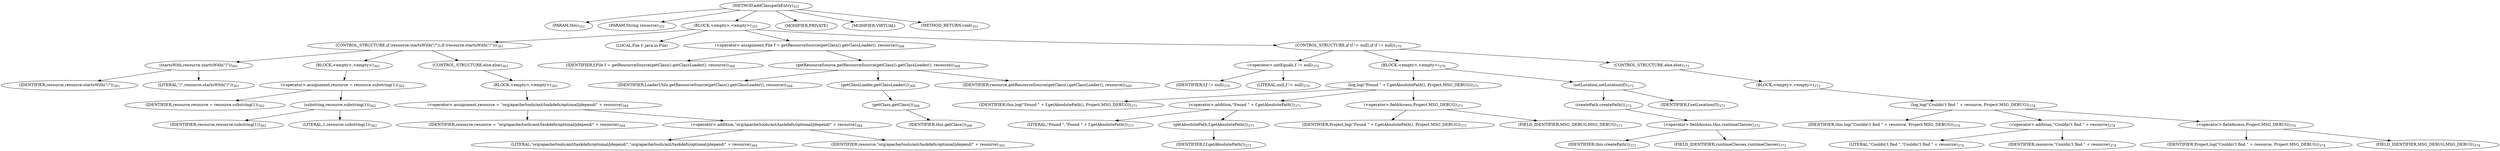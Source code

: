 digraph "addClasspathEntry" {  
"521" [label = <(METHOD,addClasspathEntry)<SUB>351</SUB>> ]
"21" [label = <(PARAM,this)<SUB>351</SUB>> ]
"522" [label = <(PARAM,String resource)<SUB>351</SUB>> ]
"523" [label = <(BLOCK,&lt;empty&gt;,&lt;empty&gt;)<SUB>351</SUB>> ]
"524" [label = <(CONTROL_STRUCTURE,if (resource.startsWith(&quot;/&quot;)),if (resource.startsWith(&quot;/&quot;)))<SUB>361</SUB>> ]
"525" [label = <(startsWith,resource.startsWith(&quot;/&quot;))<SUB>361</SUB>> ]
"526" [label = <(IDENTIFIER,resource,resource.startsWith(&quot;/&quot;))<SUB>361</SUB>> ]
"527" [label = <(LITERAL,&quot;/&quot;,resource.startsWith(&quot;/&quot;))<SUB>361</SUB>> ]
"528" [label = <(BLOCK,&lt;empty&gt;,&lt;empty&gt;)<SUB>361</SUB>> ]
"529" [label = <(&lt;operator&gt;.assignment,resource = resource.substring(1))<SUB>362</SUB>> ]
"530" [label = <(IDENTIFIER,resource,resource = resource.substring(1))<SUB>362</SUB>> ]
"531" [label = <(substring,resource.substring(1))<SUB>362</SUB>> ]
"532" [label = <(IDENTIFIER,resource,resource.substring(1))<SUB>362</SUB>> ]
"533" [label = <(LITERAL,1,resource.substring(1))<SUB>362</SUB>> ]
"534" [label = <(CONTROL_STRUCTURE,else,else)<SUB>363</SUB>> ]
"535" [label = <(BLOCK,&lt;empty&gt;,&lt;empty&gt;)<SUB>363</SUB>> ]
"536" [label = <(&lt;operator&gt;.assignment,resource = &quot;org/apache/tools/ant/taskdefs/optional/jdepend/&quot; + resource)<SUB>364</SUB>> ]
"537" [label = <(IDENTIFIER,resource,resource = &quot;org/apache/tools/ant/taskdefs/optional/jdepend/&quot; + resource)<SUB>364</SUB>> ]
"538" [label = <(&lt;operator&gt;.addition,&quot;org/apache/tools/ant/taskdefs/optional/jdepend/&quot; + resource)<SUB>364</SUB>> ]
"539" [label = <(LITERAL,&quot;org/apache/tools/ant/taskdefs/optional/jdepend/&quot;,&quot;org/apache/tools/ant/taskdefs/optional/jdepend/&quot; + resource)<SUB>364</SUB>> ]
"540" [label = <(IDENTIFIER,resource,&quot;org/apache/tools/ant/taskdefs/optional/jdepend/&quot; + resource)<SUB>365</SUB>> ]
"541" [label = <(LOCAL,File f: java.io.File)> ]
"542" [label = <(&lt;operator&gt;.assignment,File f = getResourceSource(getClass().getClassLoader(), resource))<SUB>368</SUB>> ]
"543" [label = <(IDENTIFIER,f,File f = getResourceSource(getClass().getClassLoader(), resource))<SUB>368</SUB>> ]
"544" [label = <(getResourceSource,getResourceSource(getClass().getClassLoader(), resource))<SUB>368</SUB>> ]
"545" [label = <(IDENTIFIER,LoaderUtils,getResourceSource(getClass().getClassLoader(), resource))<SUB>368</SUB>> ]
"546" [label = <(getClassLoader,getClassLoader())<SUB>368</SUB>> ]
"547" [label = <(getClass,getClass())<SUB>368</SUB>> ]
"20" [label = <(IDENTIFIER,this,getClass())<SUB>368</SUB>> ]
"548" [label = <(IDENTIFIER,resource,getResourceSource(getClass().getClassLoader(), resource))<SUB>369</SUB>> ]
"549" [label = <(CONTROL_STRUCTURE,if (f != null),if (f != null))<SUB>370</SUB>> ]
"550" [label = <(&lt;operator&gt;.notEquals,f != null)<SUB>370</SUB>> ]
"551" [label = <(IDENTIFIER,f,f != null)<SUB>370</SUB>> ]
"552" [label = <(LITERAL,null,f != null)<SUB>370</SUB>> ]
"553" [label = <(BLOCK,&lt;empty&gt;,&lt;empty&gt;)<SUB>370</SUB>> ]
"554" [label = <(log,log(&quot;Found &quot; + f.getAbsolutePath(), Project.MSG_DEBUG))<SUB>371</SUB>> ]
"22" [label = <(IDENTIFIER,this,log(&quot;Found &quot; + f.getAbsolutePath(), Project.MSG_DEBUG))<SUB>371</SUB>> ]
"555" [label = <(&lt;operator&gt;.addition,&quot;Found &quot; + f.getAbsolutePath())<SUB>371</SUB>> ]
"556" [label = <(LITERAL,&quot;Found &quot;,&quot;Found &quot; + f.getAbsolutePath())<SUB>371</SUB>> ]
"557" [label = <(getAbsolutePath,f.getAbsolutePath())<SUB>371</SUB>> ]
"558" [label = <(IDENTIFIER,f,f.getAbsolutePath())<SUB>371</SUB>> ]
"559" [label = <(&lt;operator&gt;.fieldAccess,Project.MSG_DEBUG)<SUB>371</SUB>> ]
"560" [label = <(IDENTIFIER,Project,log(&quot;Found &quot; + f.getAbsolutePath(), Project.MSG_DEBUG))<SUB>371</SUB>> ]
"561" [label = <(FIELD_IDENTIFIER,MSG_DEBUG,MSG_DEBUG)<SUB>371</SUB>> ]
"562" [label = <(setLocation,setLocation(f))<SUB>372</SUB>> ]
"563" [label = <(createPath,createPath())<SUB>372</SUB>> ]
"564" [label = <(&lt;operator&gt;.fieldAccess,this.runtimeClasses)<SUB>372</SUB>> ]
"565" [label = <(IDENTIFIER,this,createPath())<SUB>372</SUB>> ]
"566" [label = <(FIELD_IDENTIFIER,runtimeClasses,runtimeClasses)<SUB>372</SUB>> ]
"567" [label = <(IDENTIFIER,f,setLocation(f))<SUB>372</SUB>> ]
"568" [label = <(CONTROL_STRUCTURE,else,else)<SUB>373</SUB>> ]
"569" [label = <(BLOCK,&lt;empty&gt;,&lt;empty&gt;)<SUB>373</SUB>> ]
"570" [label = <(log,log(&quot;Couldn\'t find &quot; + resource, Project.MSG_DEBUG))<SUB>374</SUB>> ]
"23" [label = <(IDENTIFIER,this,log(&quot;Couldn\'t find &quot; + resource, Project.MSG_DEBUG))<SUB>374</SUB>> ]
"571" [label = <(&lt;operator&gt;.addition,&quot;Couldn\'t find &quot; + resource)<SUB>374</SUB>> ]
"572" [label = <(LITERAL,&quot;Couldn\'t find &quot;,&quot;Couldn\'t find &quot; + resource)<SUB>374</SUB>> ]
"573" [label = <(IDENTIFIER,resource,&quot;Couldn\'t find &quot; + resource)<SUB>374</SUB>> ]
"574" [label = <(&lt;operator&gt;.fieldAccess,Project.MSG_DEBUG)<SUB>374</SUB>> ]
"575" [label = <(IDENTIFIER,Project,log(&quot;Couldn\'t find &quot; + resource, Project.MSG_DEBUG))<SUB>374</SUB>> ]
"576" [label = <(FIELD_IDENTIFIER,MSG_DEBUG,MSG_DEBUG)<SUB>374</SUB>> ]
"577" [label = <(MODIFIER,PRIVATE)> ]
"578" [label = <(MODIFIER,VIRTUAL)> ]
"579" [label = <(METHOD_RETURN,void)<SUB>351</SUB>> ]
  "521" -> "21" 
  "521" -> "522" 
  "521" -> "523" 
  "521" -> "577" 
  "521" -> "578" 
  "521" -> "579" 
  "523" -> "524" 
  "523" -> "541" 
  "523" -> "542" 
  "523" -> "549" 
  "524" -> "525" 
  "524" -> "528" 
  "524" -> "534" 
  "525" -> "526" 
  "525" -> "527" 
  "528" -> "529" 
  "529" -> "530" 
  "529" -> "531" 
  "531" -> "532" 
  "531" -> "533" 
  "534" -> "535" 
  "535" -> "536" 
  "536" -> "537" 
  "536" -> "538" 
  "538" -> "539" 
  "538" -> "540" 
  "542" -> "543" 
  "542" -> "544" 
  "544" -> "545" 
  "544" -> "546" 
  "544" -> "548" 
  "546" -> "547" 
  "547" -> "20" 
  "549" -> "550" 
  "549" -> "553" 
  "549" -> "568" 
  "550" -> "551" 
  "550" -> "552" 
  "553" -> "554" 
  "553" -> "562" 
  "554" -> "22" 
  "554" -> "555" 
  "554" -> "559" 
  "555" -> "556" 
  "555" -> "557" 
  "557" -> "558" 
  "559" -> "560" 
  "559" -> "561" 
  "562" -> "563" 
  "562" -> "567" 
  "563" -> "564" 
  "564" -> "565" 
  "564" -> "566" 
  "568" -> "569" 
  "569" -> "570" 
  "570" -> "23" 
  "570" -> "571" 
  "570" -> "574" 
  "571" -> "572" 
  "571" -> "573" 
  "574" -> "575" 
  "574" -> "576" 
}
